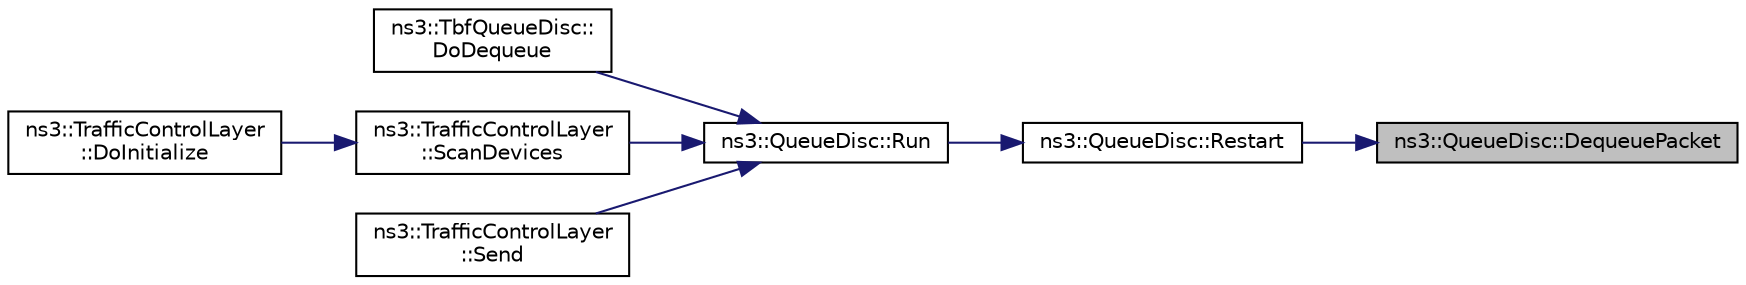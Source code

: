 digraph "ns3::QueueDisc::DequeuePacket"
{
 // LATEX_PDF_SIZE
  edge [fontname="Helvetica",fontsize="10",labelfontname="Helvetica",labelfontsize="10"];
  node [fontname="Helvetica",fontsize="10",shape=record];
  rankdir="RL";
  Node1 [label="ns3::QueueDisc::DequeuePacket",height=0.2,width=0.4,color="black", fillcolor="grey75", style="filled", fontcolor="black",tooltip="Modelled after the Linux function dequeue_skb (net/sched/sch_generic.c)"];
  Node1 -> Node2 [dir="back",color="midnightblue",fontsize="10",style="solid",fontname="Helvetica"];
  Node2 [label="ns3::QueueDisc::Restart",height=0.2,width=0.4,color="black", fillcolor="white", style="filled",URL="$classns3_1_1_queue_disc.html#a009f73a521cc0ebf309d8d15f8b190ea",tooltip="Modelled after the Linux function qdisc_restart (net/sched/sch_generic.c) Dequeue a packet (by callin..."];
  Node2 -> Node3 [dir="back",color="midnightblue",fontsize="10",style="solid",fontname="Helvetica"];
  Node3 [label="ns3::QueueDisc::Run",height=0.2,width=0.4,color="black", fillcolor="white", style="filled",URL="$classns3_1_1_queue_disc.html#a424eceba41cb013436f353c622c082ff",tooltip="Modelled after the Linux function __qdisc_run (net/sched/sch_generic.c) Dequeues multiple packets,..."];
  Node3 -> Node4 [dir="back",color="midnightblue",fontsize="10",style="solid",fontname="Helvetica"];
  Node4 [label="ns3::TbfQueueDisc::\lDoDequeue",height=0.2,width=0.4,color="black", fillcolor="white", style="filled",URL="$classns3_1_1_tbf_queue_disc.html#adbd2533e54dd52ba3c4f064be5e0b87e",tooltip="This function actually extracts a packet from the queue disc."];
  Node3 -> Node5 [dir="back",color="midnightblue",fontsize="10",style="solid",fontname="Helvetica"];
  Node5 [label="ns3::TrafficControlLayer\l::ScanDevices",height=0.2,width=0.4,color="black", fillcolor="white", style="filled",URL="$classns3_1_1_traffic_control_layer.html#a29028ea20e2bc393230348d4714fdc9d",tooltip="Collect information needed to determine how to handle packets destined to each of the NetDevices of t..."];
  Node5 -> Node6 [dir="back",color="midnightblue",fontsize="10",style="solid",fontname="Helvetica"];
  Node6 [label="ns3::TrafficControlLayer\l::DoInitialize",height=0.2,width=0.4,color="black", fillcolor="white", style="filled",URL="$classns3_1_1_traffic_control_layer.html#ad9ba2e27ced5aa957e45effcbe71aba9",tooltip="Initialize() implementation."];
  Node3 -> Node7 [dir="back",color="midnightblue",fontsize="10",style="solid",fontname="Helvetica"];
  Node7 [label="ns3::TrafficControlLayer\l::Send",height=0.2,width=0.4,color="black", fillcolor="white", style="filled",URL="$classns3_1_1_traffic_control_layer.html#aae45cb92c1adb038bac63d347632e627",tooltip="Called from upper layer to queue a packet for the transmission."];
}
